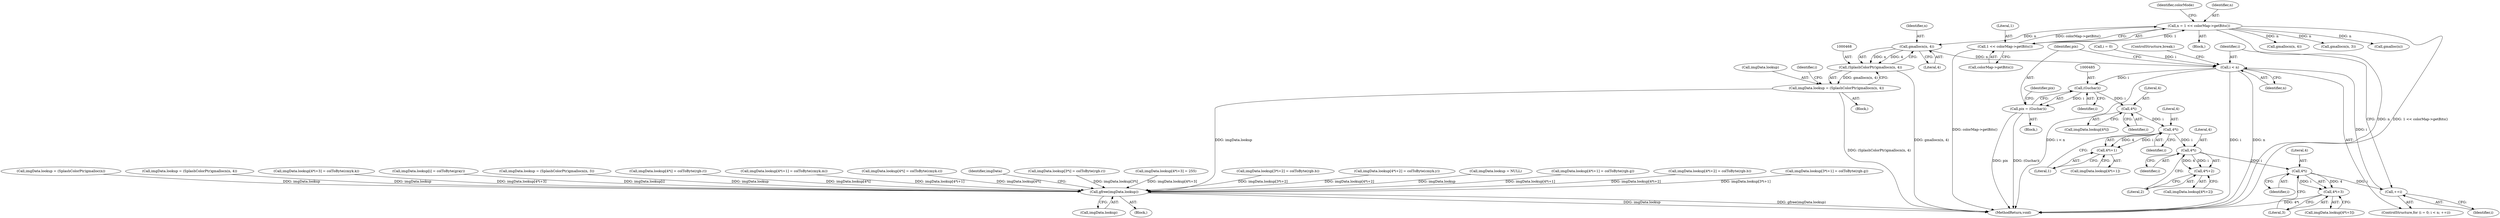 digraph "0_poppler_7b2d314a61fd0e12f47c62996cb49ec0d1ba747a_12@API" {
"1000469" [label="(Call,gmallocn(n, 4))"];
"1000343" [label="(Call,n = 1 << colorMap->getBits())"];
"1000345" [label="(Call,1 << colorMap->getBits())"];
"1000467" [label="(Call,(SplashColorPtr)gmallocn(n, 4))"];
"1000463" [label="(Call,imgData.lookup = (SplashColorPtr)gmallocn(n, 4))"];
"1000654" [label="(Call,gfree(imgData.lookup))"];
"1000476" [label="(Call,i < n)"];
"1000484" [label="(Call,(Guchar)i)"];
"1000482" [label="(Call,pix = (Guchar)i)"];
"1000497" [label="(Call,4*i)"];
"1000510" [label="(Call,4*i)"];
"1000509" [label="(Call,4*i+1)"];
"1000524" [label="(Call,4*i)"];
"1000523" [label="(Call,4*i+2)"];
"1000538" [label="(Call,4*i)"];
"1000479" [label="(Call,++i)"];
"1000537" [label="(Call,4*i+3)"];
"1000464" [label="(Call,imgData.lookup)"];
"1000479" [label="(Call,++i)"];
"1000447" [label="(Call,imgData.lookup[3*i+2] = colToByte(rgb.b))"];
"1000600" [label="(Call,imgData.lookup[4*i+2] = colToByte(cmyk.y))"];
"1000333" [label="(Call,imgData.lookup = NULL)"];
"1000467" [label="(Call,(SplashColorPtr)gmallocn(n, 4))"];
"1000512" [label="(Identifier,i)"];
"1000524" [label="(Call,4*i)"];
"1000533" [label="(Call,imgData.lookup[4*i+3])"];
"1000523" [label="(Call,4*i+2)"];
"1000499" [label="(Identifier,i)"];
"1000486" [label="(Identifier,i)"];
"1000489" [label="(Identifier,pix)"];
"1000504" [label="(Call,imgData.lookup[4*i+1] = colToByte(rgb.g))"];
"1000345" [label="(Call,1 << colorMap->getBits())"];
"1000526" [label="(Identifier,i)"];
"1000527" [label="(Literal,2)"];
"1000342" [label="(Block,)"];
"1000551" [label="(Call,gmallocn(n, 4))"];
"1000346" [label="(Literal,1)"];
"1000398" [label="(Call,gmallocn(n, 3))"];
"1000483" [label="(Identifier,pix)"];
"1000518" [label="(Call,imgData.lookup[4*i+2] = colToByte(rgb.b))"];
"1000472" [label="(ControlStructure,for (i = 0; i < n; ++i))"];
"1000543" [label="(ControlStructure,break;)"];
"1000509" [label="(Call,4*i+1)"];
"1000463" [label="(Call,imgData.lookup = (SplashColorPtr)gmallocn(n, 4))"];
"1000477" [label="(Identifier,i)"];
"1000433" [label="(Call,imgData.lookup[3*i+1] = colToByte(rgb.g))"];
"1000497" [label="(Call,4*i)"];
"1000493" [label="(Call,imgData.lookup[4*i])"];
"1000538" [label="(Call,4*i)"];
"1000541" [label="(Literal,3)"];
"1000476" [label="(Call,i < n)"];
"1000471" [label="(Literal,4)"];
"1000654" [label="(Call,gfree(imgData.lookup))"];
"1000655" [label="(Call,imgData.lookup)"];
"1000353" [label="(Call,imgData.lookup = (SplashColorPtr)gmalloc(n))"];
"1000510" [label="(Call,4*i)"];
"1000537" [label="(Call,4*i+3)"];
"1000545" [label="(Call,imgData.lookup = (SplashColorPtr)gmallocn(n, 4))"];
"1000473" [label="(Call,i = 0)"];
"1000519" [label="(Call,imgData.lookup[4*i+2])"];
"1000478" [label="(Identifier,n)"];
"1000470" [label="(Identifier,n)"];
"1000614" [label="(Call,imgData.lookup[4*i+3] = colToByte(cmyk.k))"];
"1000381" [label="(Call,imgData.lookup[i] = colToByte(gray))"];
"1000525" [label="(Literal,4)"];
"1000392" [label="(Call,imgData.lookup = (SplashColorPtr)gmallocn(n, 3))"];
"1000540" [label="(Identifier,i)"];
"1000498" [label="(Literal,4)"];
"1000359" [label="(Call,gmalloc(n))"];
"1000505" [label="(Call,imgData.lookup[4*i+1])"];
"1000492" [label="(Call,imgData.lookup[4*i] = colToByte(rgb.r))"];
"1000343" [label="(Call,n = 1 << colorMap->getBits())"];
"1000586" [label="(Call,imgData.lookup[4*i+1] = colToByte(cmyk.m))"];
"1000350" [label="(Block,)"];
"1000482" [label="(Call,pix = (Guchar)i)"];
"1000480" [label="(Identifier,i)"];
"1000347" [label="(Call,colorMap->getBits())"];
"1000349" [label="(Identifier,colorMode)"];
"1000474" [label="(Identifier,i)"];
"1000662" [label="(MethodReturn,void)"];
"1000469" [label="(Call,gmallocn(n, 4))"];
"1000484" [label="(Call,(Guchar)i)"];
"1000481" [label="(Block,)"];
"1000511" [label="(Literal,4)"];
"1000574" [label="(Call,imgData.lookup[4*i] = colToByte(cmyk.c))"];
"1000659" [label="(Identifier,imgData)"];
"1000513" [label="(Literal,1)"];
"1000111" [label="(Block,)"];
"1000421" [label="(Call,imgData.lookup[3*i] = colToByte(rgb.r))"];
"1000532" [label="(Call,imgData.lookup[4*i+3] = 255)"];
"1000344" [label="(Identifier,n)"];
"1000539" [label="(Literal,4)"];
"1000469" -> "1000467"  [label="AST: "];
"1000469" -> "1000471"  [label="CFG: "];
"1000470" -> "1000469"  [label="AST: "];
"1000471" -> "1000469"  [label="AST: "];
"1000467" -> "1000469"  [label="CFG: "];
"1000469" -> "1000467"  [label="DDG: n"];
"1000469" -> "1000467"  [label="DDG: 4"];
"1000343" -> "1000469"  [label="DDG: n"];
"1000469" -> "1000476"  [label="DDG: n"];
"1000343" -> "1000342"  [label="AST: "];
"1000343" -> "1000345"  [label="CFG: "];
"1000344" -> "1000343"  [label="AST: "];
"1000345" -> "1000343"  [label="AST: "];
"1000349" -> "1000343"  [label="CFG: "];
"1000343" -> "1000662"  [label="DDG: n"];
"1000343" -> "1000662"  [label="DDG: 1 << colorMap->getBits()"];
"1000345" -> "1000343"  [label="DDG: 1"];
"1000345" -> "1000343"  [label="DDG: colorMap->getBits()"];
"1000343" -> "1000359"  [label="DDG: n"];
"1000343" -> "1000398"  [label="DDG: n"];
"1000343" -> "1000551"  [label="DDG: n"];
"1000345" -> "1000347"  [label="CFG: "];
"1000346" -> "1000345"  [label="AST: "];
"1000347" -> "1000345"  [label="AST: "];
"1000345" -> "1000662"  [label="DDG: colorMap->getBits()"];
"1000467" -> "1000463"  [label="AST: "];
"1000468" -> "1000467"  [label="AST: "];
"1000463" -> "1000467"  [label="CFG: "];
"1000467" -> "1000662"  [label="DDG: gmallocn(n, 4)"];
"1000467" -> "1000463"  [label="DDG: gmallocn(n, 4)"];
"1000463" -> "1000350"  [label="AST: "];
"1000464" -> "1000463"  [label="AST: "];
"1000474" -> "1000463"  [label="CFG: "];
"1000463" -> "1000662"  [label="DDG: (SplashColorPtr)gmallocn(n, 4)"];
"1000463" -> "1000654"  [label="DDG: imgData.lookup"];
"1000654" -> "1000111"  [label="AST: "];
"1000654" -> "1000655"  [label="CFG: "];
"1000655" -> "1000654"  [label="AST: "];
"1000659" -> "1000654"  [label="CFG: "];
"1000654" -> "1000662"  [label="DDG: imgData.lookup"];
"1000654" -> "1000662"  [label="DDG: gfree(imgData.lookup)"];
"1000574" -> "1000654"  [label="DDG: imgData.lookup[4*i]"];
"1000545" -> "1000654"  [label="DDG: imgData.lookup"];
"1000614" -> "1000654"  [label="DDG: imgData.lookup[4*i+3]"];
"1000504" -> "1000654"  [label="DDG: imgData.lookup[4*i+1]"];
"1000381" -> "1000654"  [label="DDG: imgData.lookup[i]"];
"1000600" -> "1000654"  [label="DDG: imgData.lookup[4*i+2]"];
"1000333" -> "1000654"  [label="DDG: imgData.lookup"];
"1000532" -> "1000654"  [label="DDG: imgData.lookup[4*i+3]"];
"1000433" -> "1000654"  [label="DDG: imgData.lookup[3*i+1]"];
"1000492" -> "1000654"  [label="DDG: imgData.lookup[4*i]"];
"1000392" -> "1000654"  [label="DDG: imgData.lookup"];
"1000518" -> "1000654"  [label="DDG: imgData.lookup[4*i+2]"];
"1000586" -> "1000654"  [label="DDG: imgData.lookup[4*i+1]"];
"1000421" -> "1000654"  [label="DDG: imgData.lookup[3*i]"];
"1000447" -> "1000654"  [label="DDG: imgData.lookup[3*i+2]"];
"1000353" -> "1000654"  [label="DDG: imgData.lookup"];
"1000476" -> "1000472"  [label="AST: "];
"1000476" -> "1000478"  [label="CFG: "];
"1000477" -> "1000476"  [label="AST: "];
"1000478" -> "1000476"  [label="AST: "];
"1000483" -> "1000476"  [label="CFG: "];
"1000543" -> "1000476"  [label="CFG: "];
"1000476" -> "1000662"  [label="DDG: i < n"];
"1000476" -> "1000662"  [label="DDG: i"];
"1000476" -> "1000662"  [label="DDG: n"];
"1000473" -> "1000476"  [label="DDG: i"];
"1000479" -> "1000476"  [label="DDG: i"];
"1000476" -> "1000484"  [label="DDG: i"];
"1000484" -> "1000482"  [label="AST: "];
"1000484" -> "1000486"  [label="CFG: "];
"1000485" -> "1000484"  [label="AST: "];
"1000486" -> "1000484"  [label="AST: "];
"1000482" -> "1000484"  [label="CFG: "];
"1000484" -> "1000482"  [label="DDG: i"];
"1000484" -> "1000497"  [label="DDG: i"];
"1000482" -> "1000481"  [label="AST: "];
"1000483" -> "1000482"  [label="AST: "];
"1000489" -> "1000482"  [label="CFG: "];
"1000482" -> "1000662"  [label="DDG: pix"];
"1000482" -> "1000662"  [label="DDG: (Guchar)i"];
"1000497" -> "1000493"  [label="AST: "];
"1000497" -> "1000499"  [label="CFG: "];
"1000498" -> "1000497"  [label="AST: "];
"1000499" -> "1000497"  [label="AST: "];
"1000493" -> "1000497"  [label="CFG: "];
"1000497" -> "1000510"  [label="DDG: i"];
"1000510" -> "1000509"  [label="AST: "];
"1000510" -> "1000512"  [label="CFG: "];
"1000511" -> "1000510"  [label="AST: "];
"1000512" -> "1000510"  [label="AST: "];
"1000513" -> "1000510"  [label="CFG: "];
"1000510" -> "1000509"  [label="DDG: 4"];
"1000510" -> "1000509"  [label="DDG: i"];
"1000510" -> "1000524"  [label="DDG: i"];
"1000509" -> "1000505"  [label="AST: "];
"1000509" -> "1000513"  [label="CFG: "];
"1000513" -> "1000509"  [label="AST: "];
"1000505" -> "1000509"  [label="CFG: "];
"1000524" -> "1000523"  [label="AST: "];
"1000524" -> "1000526"  [label="CFG: "];
"1000525" -> "1000524"  [label="AST: "];
"1000526" -> "1000524"  [label="AST: "];
"1000527" -> "1000524"  [label="CFG: "];
"1000524" -> "1000523"  [label="DDG: 4"];
"1000524" -> "1000523"  [label="DDG: i"];
"1000524" -> "1000538"  [label="DDG: i"];
"1000523" -> "1000519"  [label="AST: "];
"1000523" -> "1000527"  [label="CFG: "];
"1000527" -> "1000523"  [label="AST: "];
"1000519" -> "1000523"  [label="CFG: "];
"1000538" -> "1000537"  [label="AST: "];
"1000538" -> "1000540"  [label="CFG: "];
"1000539" -> "1000538"  [label="AST: "];
"1000540" -> "1000538"  [label="AST: "];
"1000541" -> "1000538"  [label="CFG: "];
"1000538" -> "1000479"  [label="DDG: i"];
"1000538" -> "1000537"  [label="DDG: 4"];
"1000538" -> "1000537"  [label="DDG: i"];
"1000479" -> "1000472"  [label="AST: "];
"1000479" -> "1000480"  [label="CFG: "];
"1000480" -> "1000479"  [label="AST: "];
"1000477" -> "1000479"  [label="CFG: "];
"1000537" -> "1000533"  [label="AST: "];
"1000537" -> "1000541"  [label="CFG: "];
"1000541" -> "1000537"  [label="AST: "];
"1000533" -> "1000537"  [label="CFG: "];
"1000537" -> "1000662"  [label="DDG: 4*i"];
}
